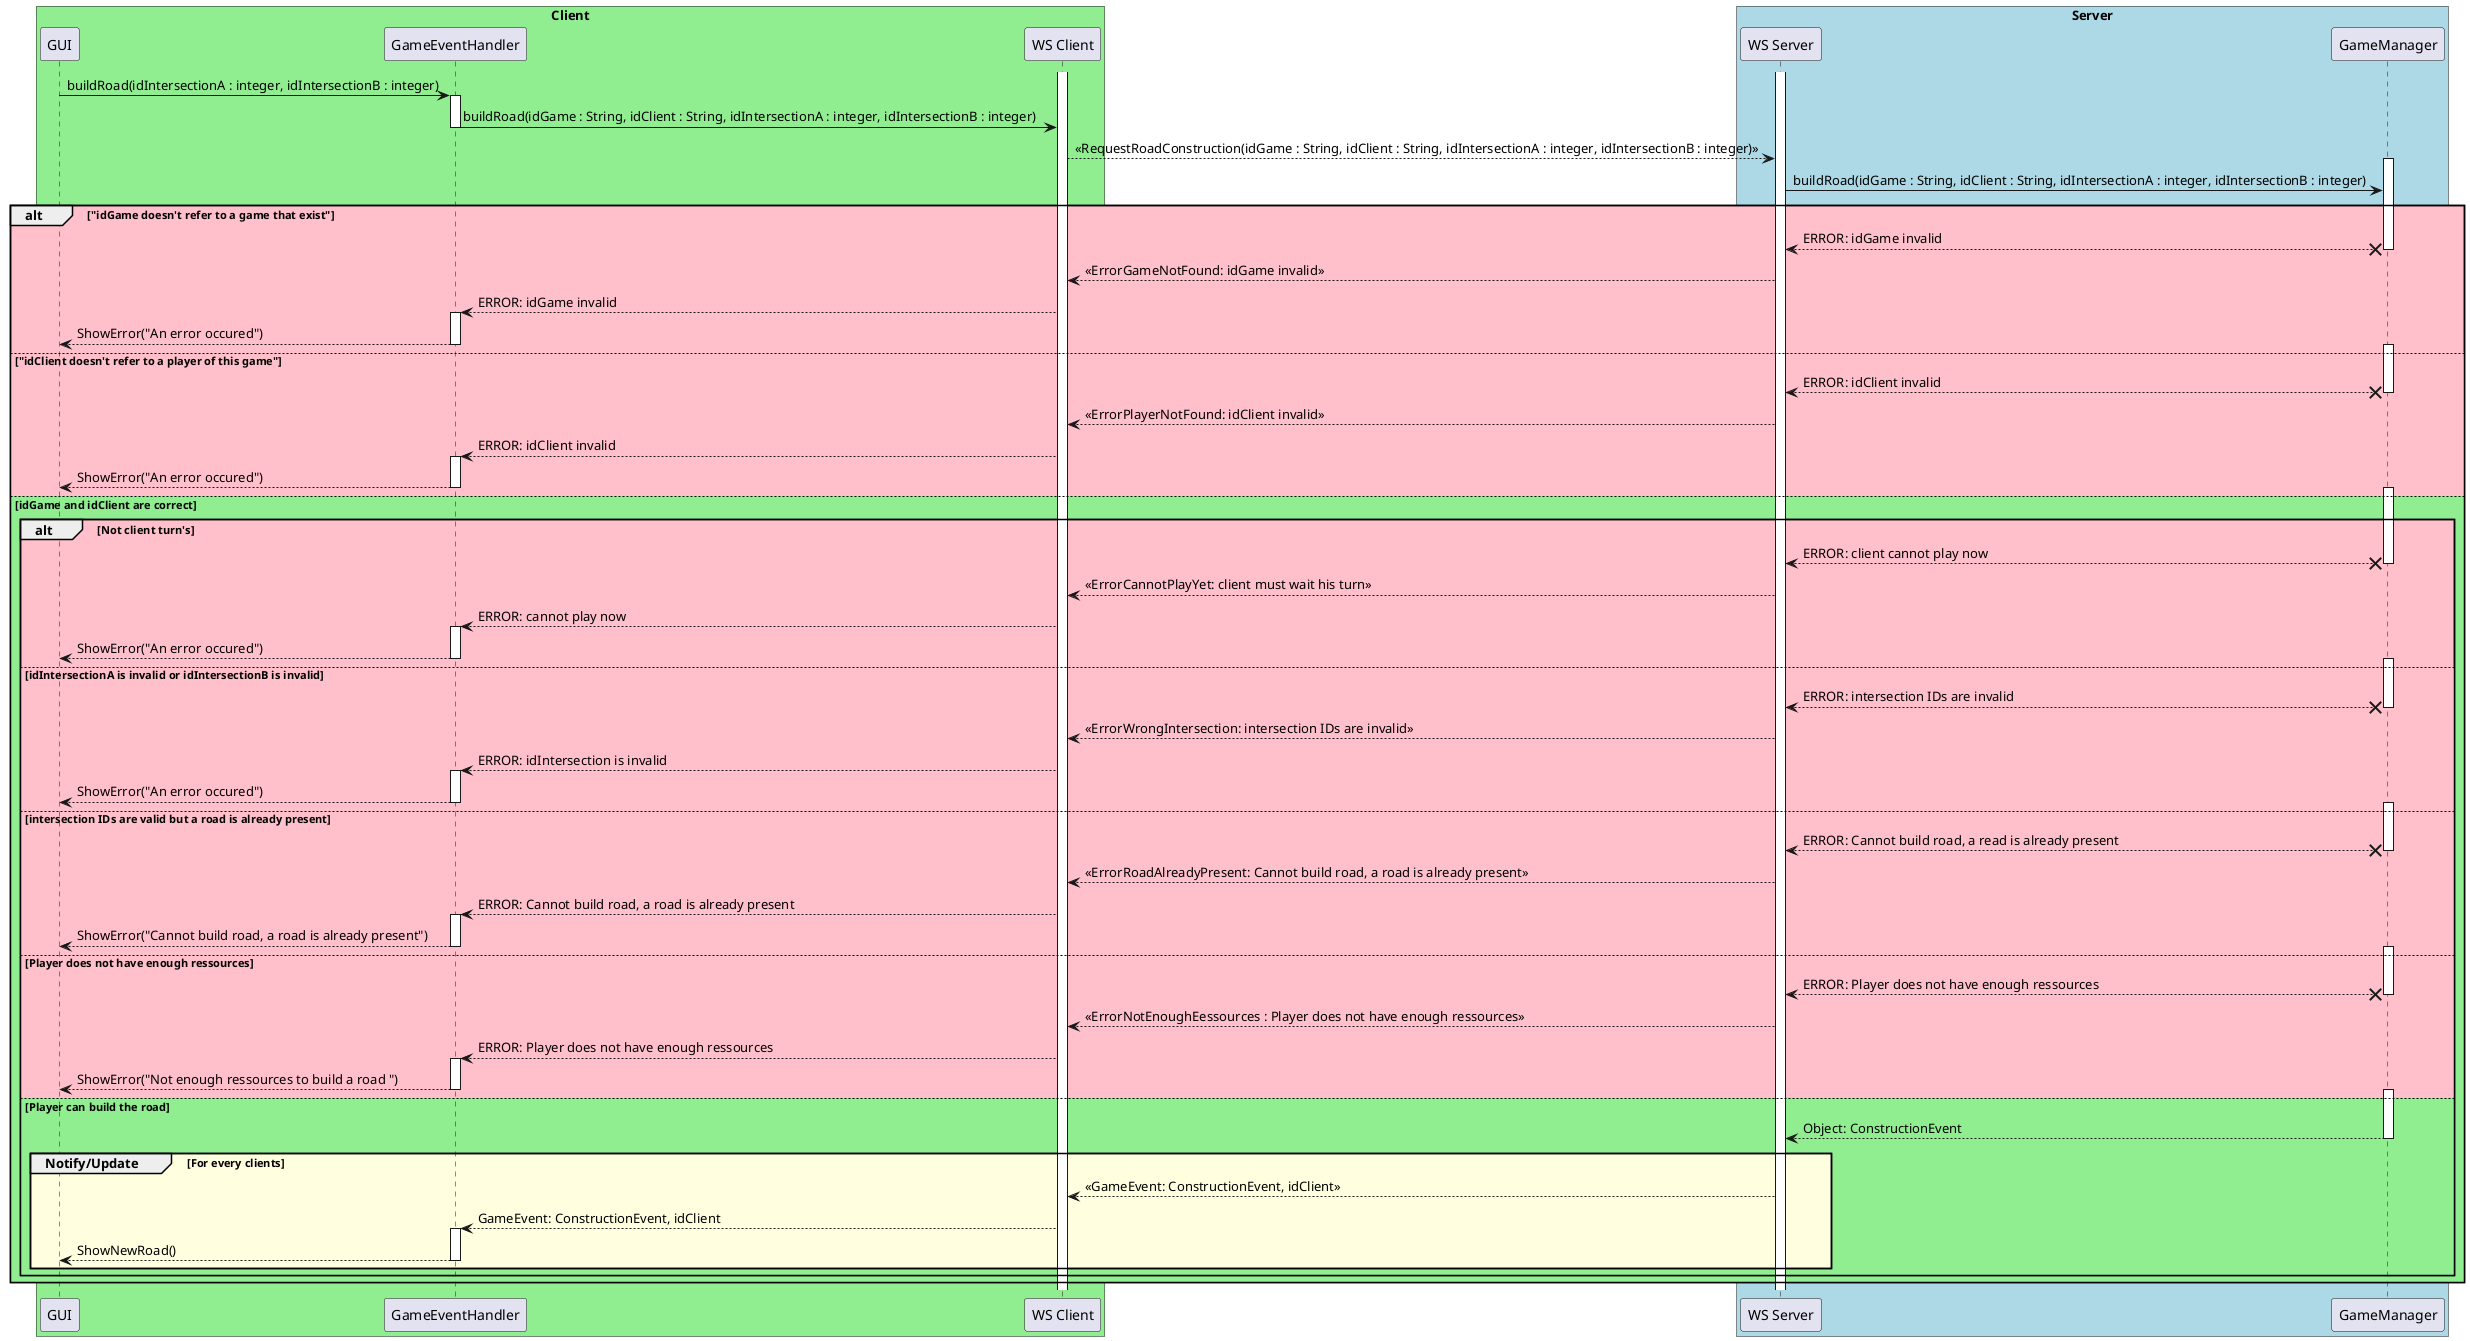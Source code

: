 @startuml


box "Client" #LightGreen
  participant "GUI" as GUI
  participant "GameEventHandler" as GameEventHandler
  participant "WS Client" as WSClient
end box

box "Server" #LightBlue
  participant "WS Server" as WSServer
  participant "GameManager" as GameManager
end box

activate WSClient
activate WSServer

GUI -> GameEventHandler : buildRoad(idIntersectionA : integer, idIntersectionB : integer)
activate GameEventHandler

GameEventHandler -> WSClient : buildRoad(idGame : String, idClient : String, idIntersectionA : integer, idIntersectionB : integer)
deactivate GameEventHandler

WSClient --> WSServer : <<RequestRoadConstruction(idGame : String, idClient : String, idIntersectionA : integer, idIntersectionB : integer)>>

activate GameManager
WSServer -> GameManager : buildRoad(idGame : String, idClient : String, idIntersectionA : integer, idIntersectionB : integer)

alt #Pink "idGame doesn't refer to a game that exist"
  GameManager x--> WSServer : ERROR: idGame invalid
  deactivate GameManager
  
  WSServer --> WSClient : <<ErrorGameNotFound: idGame invalid>>

  WSClient --> GameEventHandler : ERROR: idGame invalid
  activate GameEventHandler

  GameEventHandler --> GUI : ShowError("An error occured")
  deactivate GameEventHandler

else #Pink "idClient doesn't refer to a player of this game"
  activate GameManager

  GameManager x--> WSServer : ERROR: idClient invalid
  deactivate GameManager
  
  WSServer --> WSClient : <<ErrorPlayerNotFound: idClient invalid>>

  WSClient --> GameEventHandler : ERROR: idClient invalid
  activate GameEventHandler

  GameEventHandler --> GUI : ShowError("An error occured")
  deactivate GameEventHandler

else #LightGreen idGame and idClient are correct
  
  alt #Pink Not client turn's

    activate GameManager

    GameManager x--> WSServer : ERROR: client cannot play now
    deactivate GameManager
    
    WSServer --> WSClient : <<ErrorCannotPlayYet: client must wait his turn>>
  
    WSClient --> GameEventHandler : ERROR: cannot play now
    activate GameEventHandler
  
    GameEventHandler --> GUI : ShowError("An error occured")
    deactivate GameEventHandler
    
  else #Pink idIntersectionA is invalid or idIntersectionB is invalid

    activate GameManager

    GameManager x--> WSServer : ERROR: intersection IDs are invalid
    deactivate GameManager
    
    WSServer --> WSClient : <<ErrorWrongIntersection: intersection IDs are invalid>>
  
    WSClient --> GameEventHandler : ERROR: idIntersection is invalid
    activate GameEventHandler
  
    GameEventHandler --> GUI : ShowError("An error occured")
    deactivate GameEventHandler
    
    
  else #Pink intersection IDs are valid but a road is already present

    activate GameManager

    GameManager x--> WSServer : ERROR: Cannot build road, a read is already present
    deactivate GameManager
    
    WSServer --> WSClient : <<ErrorRoadAlreadyPresent: Cannot build road, a road is already present>>
  
    WSClient --> GameEventHandler : ERROR: Cannot build road, a road is already present
    activate GameEventHandler
  
    GameEventHandler --> GUI : ShowError("Cannot build road, a road is already present")
    deactivate GameEventHandler
    
    
  else #Pink Player does not have enough ressources 

    activate GameManager

    GameManager x--> WSServer : ERROR: Player does not have enough ressources 
    deactivate GameManager
    
    WSServer --> WSClient : <<ErrorNotEnoughEessources : Player does not have enough ressources >>
  
    WSClient --> GameEventHandler : ERROR: Player does not have enough ressources
    activate GameEventHandler
  
    GameEventHandler --> GUI : ShowError("Not enough ressources to build a road ")
    deactivate GameEventHandler
    
  else #LightGreen Player can build the road
    
    activate GameManager

    GameManager --> WSServer : Object: ConstructionEvent
    deactivate GameManager
    
    group #LightYellow Notify/Update [For every clients]
      WSServer --> WSClient : <<GameEvent: ConstructionEvent, idClient>>
      WSClient --> GameEventHandler : GameEvent: ConstructionEvent, idClient
      activate GameEventHandler
  
      GameEventHandler --> GUI : ShowNewRoad()
      deactivate GameEventHandler
    end
    
    
  end
end

@enduml